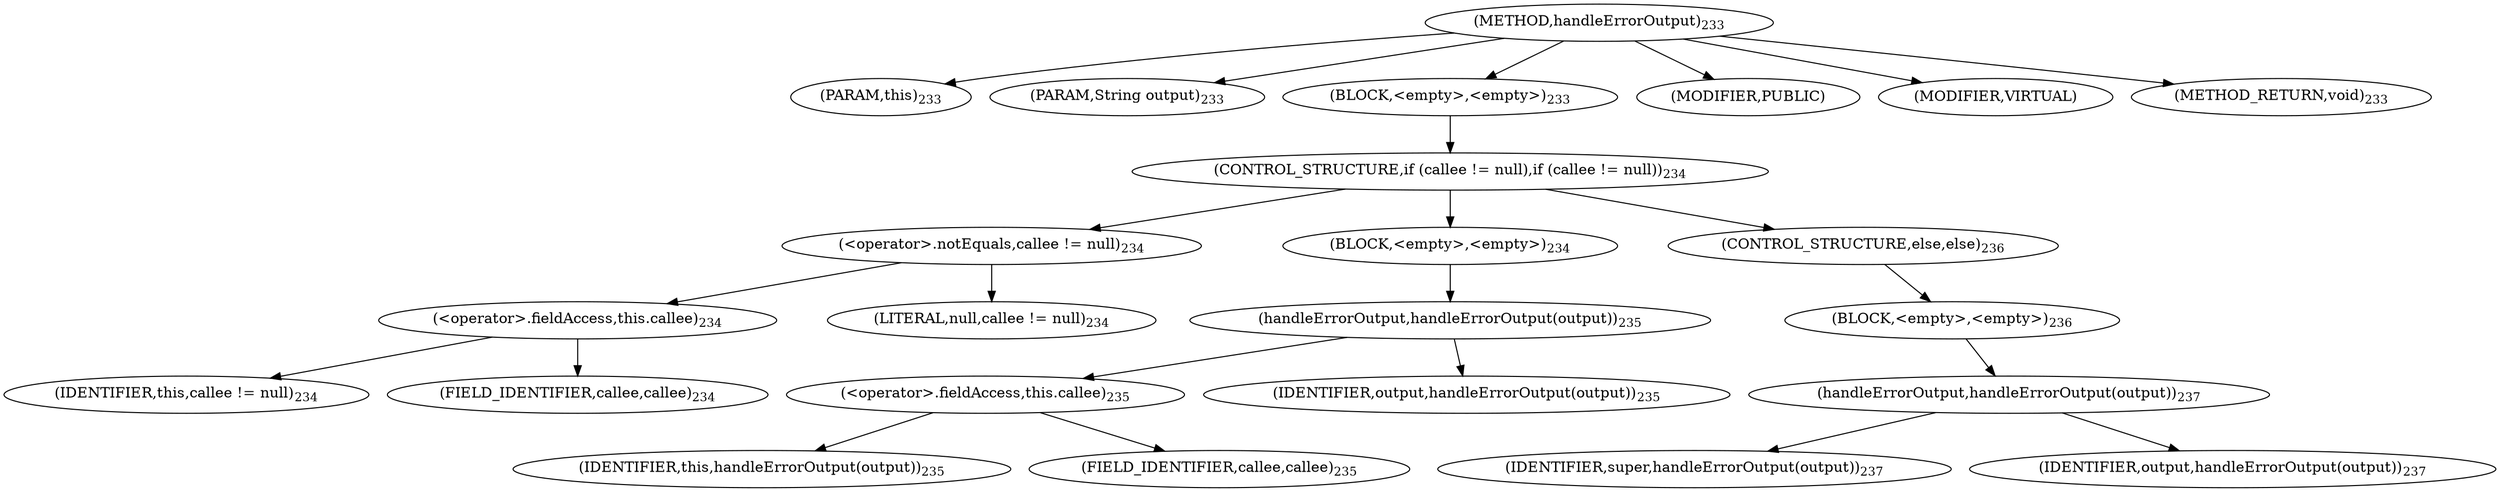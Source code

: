 digraph "handleErrorOutput" {  
"309" [label = <(METHOD,handleErrorOutput)<SUB>233</SUB>> ]
"310" [label = <(PARAM,this)<SUB>233</SUB>> ]
"311" [label = <(PARAM,String output)<SUB>233</SUB>> ]
"312" [label = <(BLOCK,&lt;empty&gt;,&lt;empty&gt;)<SUB>233</SUB>> ]
"313" [label = <(CONTROL_STRUCTURE,if (callee != null),if (callee != null))<SUB>234</SUB>> ]
"314" [label = <(&lt;operator&gt;.notEquals,callee != null)<SUB>234</SUB>> ]
"315" [label = <(&lt;operator&gt;.fieldAccess,this.callee)<SUB>234</SUB>> ]
"316" [label = <(IDENTIFIER,this,callee != null)<SUB>234</SUB>> ]
"317" [label = <(FIELD_IDENTIFIER,callee,callee)<SUB>234</SUB>> ]
"318" [label = <(LITERAL,null,callee != null)<SUB>234</SUB>> ]
"319" [label = <(BLOCK,&lt;empty&gt;,&lt;empty&gt;)<SUB>234</SUB>> ]
"320" [label = <(handleErrorOutput,handleErrorOutput(output))<SUB>235</SUB>> ]
"321" [label = <(&lt;operator&gt;.fieldAccess,this.callee)<SUB>235</SUB>> ]
"322" [label = <(IDENTIFIER,this,handleErrorOutput(output))<SUB>235</SUB>> ]
"323" [label = <(FIELD_IDENTIFIER,callee,callee)<SUB>235</SUB>> ]
"324" [label = <(IDENTIFIER,output,handleErrorOutput(output))<SUB>235</SUB>> ]
"325" [label = <(CONTROL_STRUCTURE,else,else)<SUB>236</SUB>> ]
"326" [label = <(BLOCK,&lt;empty&gt;,&lt;empty&gt;)<SUB>236</SUB>> ]
"327" [label = <(handleErrorOutput,handleErrorOutput(output))<SUB>237</SUB>> ]
"328" [label = <(IDENTIFIER,super,handleErrorOutput(output))<SUB>237</SUB>> ]
"329" [label = <(IDENTIFIER,output,handleErrorOutput(output))<SUB>237</SUB>> ]
"330" [label = <(MODIFIER,PUBLIC)> ]
"331" [label = <(MODIFIER,VIRTUAL)> ]
"332" [label = <(METHOD_RETURN,void)<SUB>233</SUB>> ]
  "309" -> "310" 
  "309" -> "311" 
  "309" -> "312" 
  "309" -> "330" 
  "309" -> "331" 
  "309" -> "332" 
  "312" -> "313" 
  "313" -> "314" 
  "313" -> "319" 
  "313" -> "325" 
  "314" -> "315" 
  "314" -> "318" 
  "315" -> "316" 
  "315" -> "317" 
  "319" -> "320" 
  "320" -> "321" 
  "320" -> "324" 
  "321" -> "322" 
  "321" -> "323" 
  "325" -> "326" 
  "326" -> "327" 
  "327" -> "328" 
  "327" -> "329" 
}

